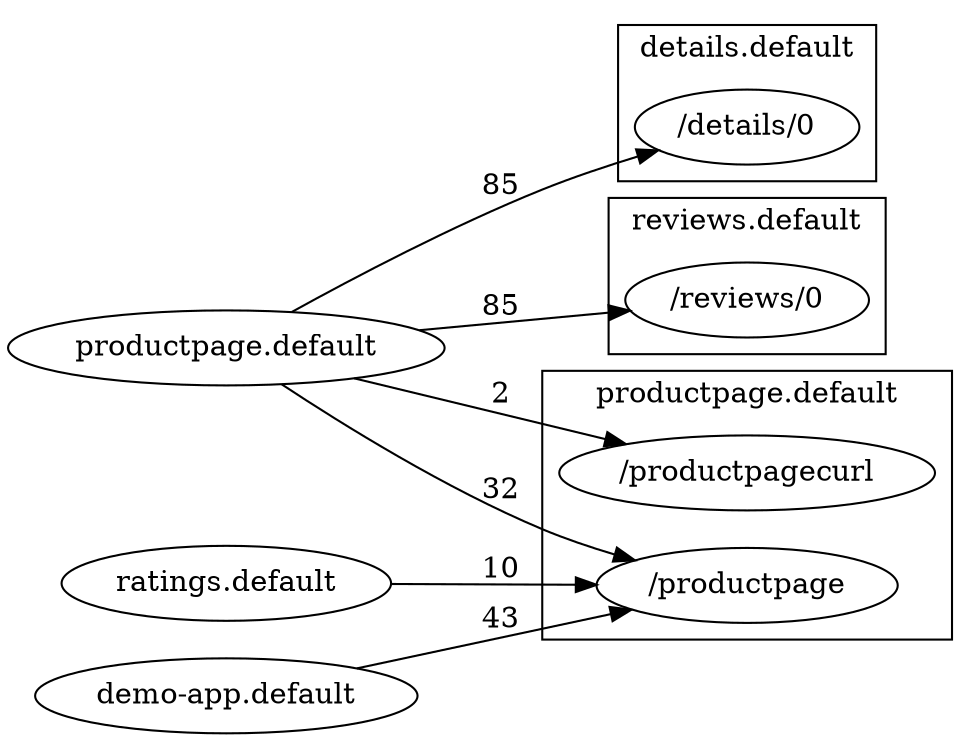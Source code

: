 digraph cil_rad {
rankdir = LR;
node [shape=oval];

subgraph cluster_productpage_default {
label="productpage.default";
productpage_default__productpage[label="/productpage"];
}

"ratings.default"  -> "productpage_default__productpage" [label = "10" ];

subgraph cluster_details_default {
label="details.default";
details_default__details_0[label="/details/0"];
}

"productpage.default"  -> "details_default__details_0" [label = "85" ];

subgraph cluster_reviews_default {
label="reviews.default";
reviews_default__reviews_0[label="/reviews/0"];
}

"productpage.default"  -> "reviews_default__reviews_0" [label = "85" ];

subgraph cluster_productpage_default {
label="productpage.default";
productpage_default__productpagecurl[label="/productpagecurl"];
}

"productpage.default"  -> "productpage_default__productpagecurl" [label = "2" ];

subgraph cluster_productpage_default {
label="productpage.default";
productpage_default__productpage[label="/productpage"];
}

"demo-app.default"  -> "productpage_default__productpage" [label = "43" ];

subgraph cluster_productpage_default {
label="productpage.default";
productpage_default__productpage[label="/productpage"];
}

"productpage.default"  -> "productpage_default__productpage" [label = "32" ];
}

